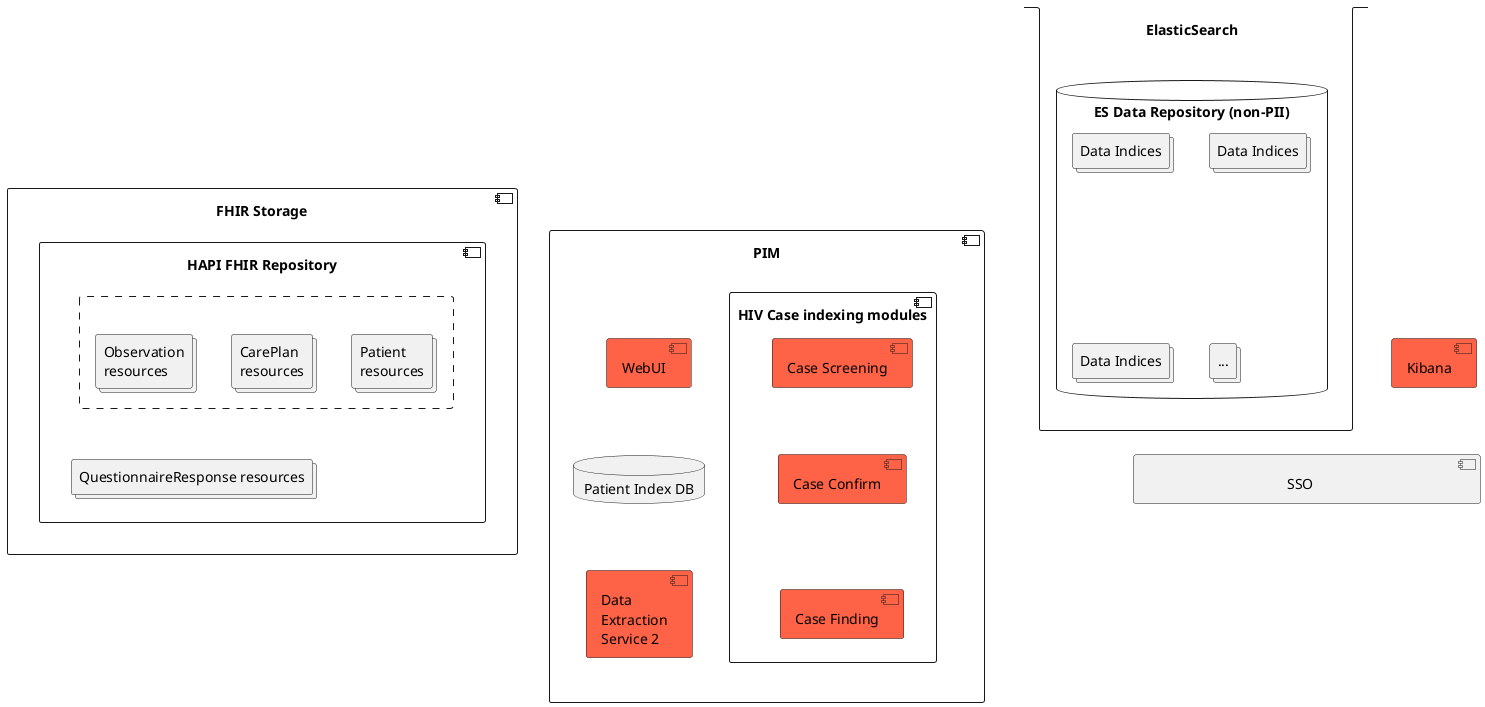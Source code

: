 
@startuml
skinparam linetype polyline
hide circle
hide stereotype

skinparam rectangle<<dash>> {
    borderStyle dashed
   } 

skinparam component<<viettel>> {
    backgroundColor Tomato
   } 


component "FHIR Storage" as FHIR {
  component "HAPI FHIR Repository" as HAPI{
  rectangle "  " as rect <<dash>>{
    collections "Patient\nresources"
    collections "CarePlan\nresources" 
    collections "Observation\nresources" as Obs
    }
  collections "QuestionnaireResponse resources" as QR
  }

  Obs -[hidden]d- QR
 
}


component "                                      SSO                                       " as SSO{ 
}

HAPI -[hidden]r- PIM

component "Patient Identity Management" as PIM{
    component WebUI <<viettel>>
    component "Data\nExtraction\nService 2" as DES2 <<viettel>>
    component "HIV Case indexing modules" as CIdx {
     component "Case Finding" as CF <<viettel>>
     component "Case Screening" as CS <<viettel>>
     component "Case Confirm" as CC <<viettel>>

     CS -[hidden]d- CC
     CC -[hidden]d- CF

    }
    database "Patient Index DB" as SQL <<viettel>>

    WebUI -[hidden]d- SQL
    WebUI -[hidden]r- CIdx
    SQL -[hidden]d- DES2
  }




  stack "                   **ElasticSearch**                     \n" as ELK{
    database "ES Data Repository (non-PII)" {
    collections "Data Indices" as DI1
    collections "Data Indices" as DI2
    collections "Data Indices" as DI3
    collections "..." as DI4
    }
    
  
  }

component Kibana <<viettel>>
' component "Data Extraction Service" as DES

ELK -[hidden]d- Kibana
Kibana -[hidden]d- SSO
PIM -[hidden]d- SSO



@enduml


